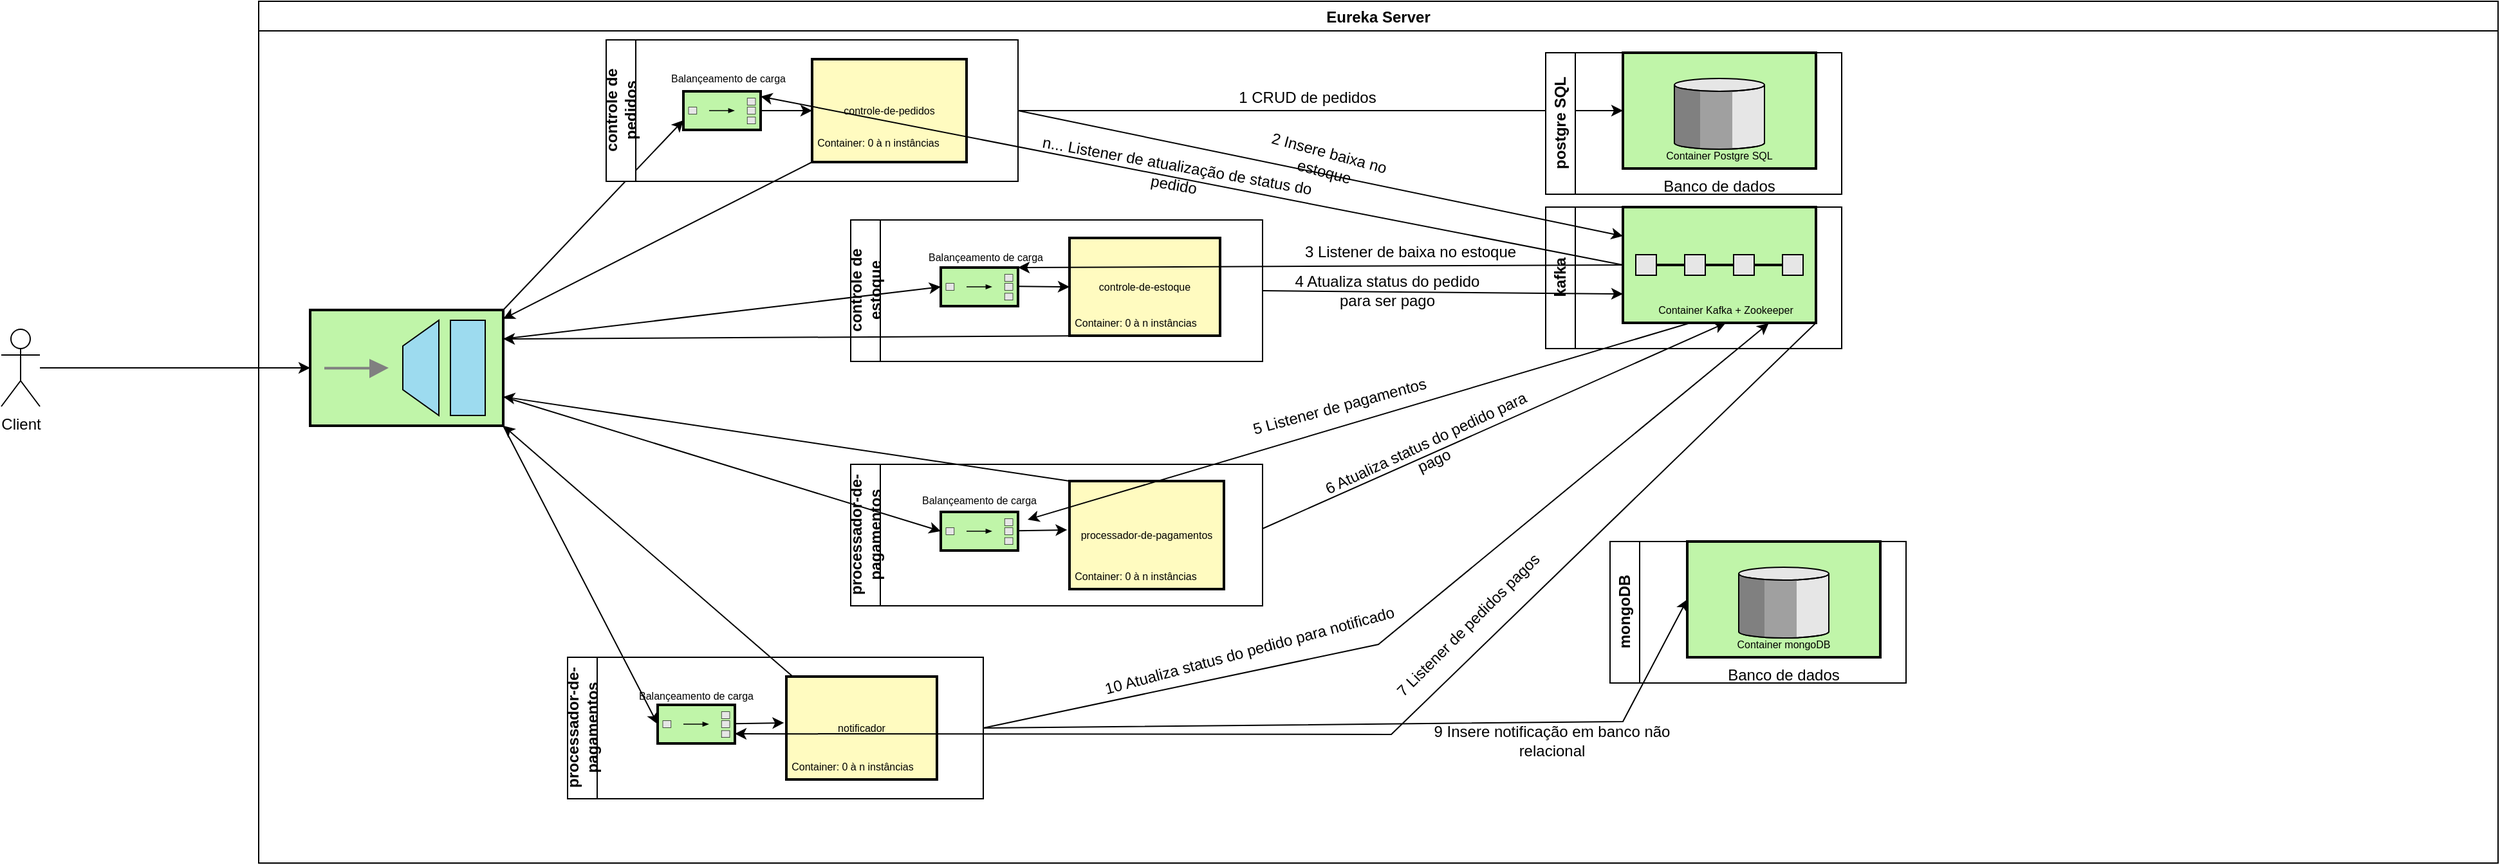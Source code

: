 <mxfile version="20.8.16" type="device"><diagram name="Page-1" id="74b105a0-9070-1c63-61bc-23e55f88626e"><mxGraphModel dx="1687" dy="832" grid="1" gridSize="10" guides="1" tooltips="1" connect="1" arrows="1" fold="1" page="1" pageScale="1.5" pageWidth="1169" pageHeight="826" background="none" math="0" shadow="0"><root><mxCell id="0" style=";html=1;"/><mxCell id="1" style=";html=1;" parent="0"/><mxCell id="049bdispaSVr2kF8Xhbl-31" value="Client" style="shape=umlActor;verticalLabelPosition=bottom;verticalAlign=top;html=1;outlineConnect=0;" vertex="1" parent="1"><mxGeometry x="70" y="335" width="30" height="60" as="geometry"/></mxCell><mxCell id="049bdispaSVr2kF8Xhbl-33" value="" style="endArrow=classic;html=1;rounded=0;entryX=0;entryY=0.5;entryDx=0;entryDy=0;entryPerimeter=0;" edge="1" parent="1" source="049bdispaSVr2kF8Xhbl-31" target="049bdispaSVr2kF8Xhbl-43"><mxGeometry width="50" height="50" relative="1" as="geometry"><mxPoint x="70" y="559" as="sourcePoint"/><mxPoint x="286.1" y="559.23" as="targetPoint"/></mxGeometry></mxCell><mxCell id="049bdispaSVr2kF8Xhbl-42" value="Eureka Server" style="swimlane;strokeWidth=1;" vertex="1" parent="1"><mxGeometry x="270" y="80" width="1740" height="670" as="geometry"/></mxCell><mxCell id="049bdispaSVr2kF8Xhbl-43" value="" style="fillColor=#c0f5a9;dashed=0;outlineConnect=0;strokeWidth=2;html=1;align=center;fontSize=8;verticalLabelPosition=bottom;verticalAlign=top;shape=mxgraph.eip.messaging_gateway;" vertex="1" parent="049bdispaSVr2kF8Xhbl-42"><mxGeometry x="40" y="240" width="150" height="90" as="geometry"/></mxCell><mxCell id="049bdispaSVr2kF8Xhbl-47" value="" style="strokeWidth=2;outlineConnect=0;dashed=0;align=center;fontSize=8;fillColor=#c0f5a9;verticalLabelPosition=bottom;verticalAlign=top;shape=mxgraph.eip.splitter;" vertex="1" parent="049bdispaSVr2kF8Xhbl-42"><mxGeometry x="330" y="70" width="60" height="30" as="geometry"/></mxCell><mxCell id="049bdispaSVr2kF8Xhbl-17" value="controle-de-pedidos" style="strokeWidth=2;dashed=0;align=center;fontSize=8;shape=rect;fillColor=#fffbc0;strokeColor=#000000;" vertex="1" parent="049bdispaSVr2kF8Xhbl-42"><mxGeometry x="430" y="45" width="120" height="80" as="geometry"/></mxCell><mxCell id="049bdispaSVr2kF8Xhbl-76" value="" style="endArrow=classic;html=1;rounded=0;fontSize=8;entryX=0;entryY=0.75;entryDx=0;entryDy=0;entryPerimeter=0;exitX=1;exitY=0;exitDx=0;exitDy=0;exitPerimeter=0;" edge="1" parent="049bdispaSVr2kF8Xhbl-42" source="049bdispaSVr2kF8Xhbl-43" target="049bdispaSVr2kF8Xhbl-47"><mxGeometry width="50" height="50" relative="1" as="geometry"><mxPoint x="180" y="200" as="sourcePoint"/><mxPoint x="230" y="150" as="targetPoint"/></mxGeometry></mxCell><mxCell id="049bdispaSVr2kF8Xhbl-77" value="" style="endArrow=classic;html=1;rounded=0;fontSize=8;entryX=0;entryY=0.5;entryDx=0;entryDy=0;exitX=1;exitY=0.5;exitDx=0;exitDy=0;exitPerimeter=0;" edge="1" parent="049bdispaSVr2kF8Xhbl-42" source="049bdispaSVr2kF8Xhbl-47" target="049bdispaSVr2kF8Xhbl-17"><mxGeometry width="50" height="50" relative="1" as="geometry"><mxPoint x="340.0" y="217.5" as="sourcePoint"/><mxPoint x="480.0" y="70" as="targetPoint"/></mxGeometry></mxCell><mxCell id="049bdispaSVr2kF8Xhbl-74" value="Container: 0 à n instâncias" style="text;html=1;strokeColor=none;fillColor=none;align=center;verticalAlign=middle;whiteSpace=wrap;rounded=0;fontSize=8;" vertex="1" parent="049bdispaSVr2kF8Xhbl-42"><mxGeometry x="430" y="100" width="103" height="20" as="geometry"/></mxCell><mxCell id="049bdispaSVr2kF8Xhbl-78" value="" style="endArrow=classic;html=1;rounded=0;fontSize=8;exitX=0;exitY=1;exitDx=0;exitDy=0;" edge="1" parent="049bdispaSVr2kF8Xhbl-42" source="049bdispaSVr2kF8Xhbl-17" target="049bdispaSVr2kF8Xhbl-43"><mxGeometry width="50" height="50" relative="1" as="geometry"><mxPoint x="180" y="260" as="sourcePoint"/><mxPoint x="230" y="210" as="targetPoint"/></mxGeometry></mxCell><mxCell id="049bdispaSVr2kF8Xhbl-79" value="controle de pedidos" style="swimlane;horizontal=0;whiteSpace=wrap;html=1;strokeWidth=1;fontSize=12;" vertex="1" parent="049bdispaSVr2kF8Xhbl-42"><mxGeometry x="270" y="30" width="320" height="110" as="geometry"/></mxCell><mxCell id="049bdispaSVr2kF8Xhbl-165" value="Balançeamento de carga" style="text;html=1;strokeColor=none;fillColor=none;align=center;verticalAlign=middle;whiteSpace=wrap;rounded=0;fontSize=8;" vertex="1" parent="049bdispaSVr2kF8Xhbl-79"><mxGeometry x="20" y="15" width="150" height="30" as="geometry"/></mxCell><mxCell id="049bdispaSVr2kF8Xhbl-80" value="controle de estoque" style="swimlane;horizontal=0;whiteSpace=wrap;html=1;strokeWidth=1;fontSize=12;" vertex="1" parent="049bdispaSVr2kF8Xhbl-42"><mxGeometry x="460" y="170" width="320" height="110" as="geometry"/></mxCell><mxCell id="049bdispaSVr2kF8Xhbl-45" value="" style="strokeWidth=2;outlineConnect=0;dashed=0;align=center;fontSize=8;fillColor=#c0f5a9;verticalLabelPosition=bottom;verticalAlign=top;shape=mxgraph.eip.splitter;" vertex="1" parent="049bdispaSVr2kF8Xhbl-80"><mxGeometry x="70" y="37" width="60" height="30" as="geometry"/></mxCell><mxCell id="049bdispaSVr2kF8Xhbl-16" value="controle-de-estoque" style="strokeWidth=2;dashed=0;align=center;fontSize=8;shape=rect;fillColor=#fffbc0;strokeColor=#000000;" vertex="1" parent="049bdispaSVr2kF8Xhbl-80"><mxGeometry x="170" y="14" width="117" height="76" as="geometry"/></mxCell><mxCell id="049bdispaSVr2kF8Xhbl-81" value="" style="endArrow=classic;html=1;rounded=0;fontSize=8;exitX=1;exitY=0.5;exitDx=0;exitDy=0;exitPerimeter=0;" edge="1" parent="049bdispaSVr2kF8Xhbl-80"><mxGeometry width="50" height="50" relative="1" as="geometry"><mxPoint x="130.0" y="51.66" as="sourcePoint"/><mxPoint x="170" y="52" as="targetPoint"/></mxGeometry></mxCell><mxCell id="049bdispaSVr2kF8Xhbl-75" value="Container: 0 à n instâncias" style="text;html=1;strokeColor=none;fillColor=none;align=center;verticalAlign=middle;whiteSpace=wrap;rounded=0;fontSize=8;" vertex="1" parent="049bdispaSVr2kF8Xhbl-80"><mxGeometry x="170" y="70" width="103" height="20" as="geometry"/></mxCell><mxCell id="049bdispaSVr2kF8Xhbl-158" value="Balançeamento de carga" style="text;html=1;strokeColor=none;fillColor=none;align=center;verticalAlign=middle;whiteSpace=wrap;rounded=0;fontSize=8;" vertex="1" parent="049bdispaSVr2kF8Xhbl-80"><mxGeometry x="30" y="14" width="150" height="30" as="geometry"/></mxCell><mxCell id="049bdispaSVr2kF8Xhbl-82" value="" style="endArrow=classic;html=1;rounded=0;fontSize=8;exitX=1;exitY=0.25;exitDx=0;exitDy=0;exitPerimeter=0;entryX=0;entryY=0.5;entryDx=0;entryDy=0;entryPerimeter=0;" edge="1" parent="049bdispaSVr2kF8Xhbl-42" source="049bdispaSVr2kF8Xhbl-43" target="049bdispaSVr2kF8Xhbl-45"><mxGeometry width="50" height="50" relative="1" as="geometry"><mxPoint x="380" y="240" as="sourcePoint"/><mxPoint x="430" y="190" as="targetPoint"/></mxGeometry></mxCell><mxCell id="049bdispaSVr2kF8Xhbl-83" value="" style="endArrow=classic;html=1;rounded=0;fontSize=8;exitX=0.25;exitY=1;exitDx=0;exitDy=0;entryX=1;entryY=0.25;entryDx=0;entryDy=0;entryPerimeter=0;" edge="1" parent="049bdispaSVr2kF8Xhbl-42" source="049bdispaSVr2kF8Xhbl-75" target="049bdispaSVr2kF8Xhbl-43"><mxGeometry width="50" height="50" relative="1" as="geometry"><mxPoint x="380" y="240" as="sourcePoint"/><mxPoint x="430" y="190" as="targetPoint"/></mxGeometry></mxCell><mxCell id="049bdispaSVr2kF8Xhbl-84" value="processador-de-pagamentos" style="swimlane;horizontal=0;whiteSpace=wrap;html=1;strokeWidth=1;fontSize=12;" vertex="1" parent="049bdispaSVr2kF8Xhbl-42"><mxGeometry x="460" y="360" width="320" height="110" as="geometry"/></mxCell><mxCell id="049bdispaSVr2kF8Xhbl-85" value="" style="strokeWidth=2;outlineConnect=0;dashed=0;align=center;fontSize=8;fillColor=#c0f5a9;verticalLabelPosition=bottom;verticalAlign=top;shape=mxgraph.eip.splitter;" vertex="1" parent="049bdispaSVr2kF8Xhbl-84"><mxGeometry x="70" y="37" width="60" height="30" as="geometry"/></mxCell><mxCell id="049bdispaSVr2kF8Xhbl-87" value="" style="endArrow=classic;html=1;rounded=0;fontSize=8;exitX=1;exitY=0.5;exitDx=0;exitDy=0;exitPerimeter=0;entryX=-0.015;entryY=0.452;entryDx=0;entryDy=0;entryPerimeter=0;" edge="1" parent="049bdispaSVr2kF8Xhbl-84" target="049bdispaSVr2kF8Xhbl-18"><mxGeometry width="50" height="50" relative="1" as="geometry"><mxPoint x="130.0" y="51.66" as="sourcePoint"/><mxPoint x="170" y="52" as="targetPoint"/></mxGeometry></mxCell><mxCell id="049bdispaSVr2kF8Xhbl-18" value="processador-de-pagamentos" style="strokeWidth=2;dashed=0;align=center;fontSize=8;shape=rect;fillColor=#fffbc0;strokeColor=#000000;" vertex="1" parent="049bdispaSVr2kF8Xhbl-84"><mxGeometry x="170" y="13" width="120" height="84" as="geometry"/></mxCell><mxCell id="049bdispaSVr2kF8Xhbl-60" value="Container: 0 à n instâncias" style="text;html=1;strokeColor=none;fillColor=none;align=center;verticalAlign=middle;whiteSpace=wrap;rounded=0;fontSize=8;" vertex="1" parent="049bdispaSVr2kF8Xhbl-84"><mxGeometry x="170" y="77" width="103" height="20" as="geometry"/></mxCell><mxCell id="049bdispaSVr2kF8Xhbl-125" value="Balançeamento de carga" style="text;html=1;strokeColor=none;fillColor=none;align=center;verticalAlign=middle;whiteSpace=wrap;rounded=0;fontSize=8;" vertex="1" parent="049bdispaSVr2kF8Xhbl-84"><mxGeometry x="25" y="13" width="150" height="30" as="geometry"/></mxCell><mxCell id="049bdispaSVr2kF8Xhbl-88" value="" style="endArrow=classic;html=1;rounded=0;fontSize=8;entryX=0;entryY=0.5;entryDx=0;entryDy=0;entryPerimeter=0;exitX=1;exitY=0.75;exitDx=0;exitDy=0;exitPerimeter=0;" edge="1" parent="049bdispaSVr2kF8Xhbl-42" source="049bdispaSVr2kF8Xhbl-43" target="049bdispaSVr2kF8Xhbl-85"><mxGeometry width="50" height="50" relative="1" as="geometry"><mxPoint x="220" y="320" as="sourcePoint"/><mxPoint x="430" y="320" as="targetPoint"/></mxGeometry></mxCell><mxCell id="049bdispaSVr2kF8Xhbl-89" value="" style="endArrow=classic;html=1;rounded=0;fontSize=8;exitX=0;exitY=0;exitDx=0;exitDy=0;entryX=1;entryY=0.75;entryDx=0;entryDy=0;entryPerimeter=0;" edge="1" parent="049bdispaSVr2kF8Xhbl-42" source="049bdispaSVr2kF8Xhbl-18" target="049bdispaSVr2kF8Xhbl-43"><mxGeometry width="50" height="50" relative="1" as="geometry"><mxPoint x="380" y="370" as="sourcePoint"/><mxPoint x="430" y="320" as="targetPoint"/></mxGeometry></mxCell><mxCell id="049bdispaSVr2kF8Xhbl-90" value="processador-de-pagamentos" style="swimlane;horizontal=0;whiteSpace=wrap;html=1;strokeWidth=1;fontSize=12;" vertex="1" parent="049bdispaSVr2kF8Xhbl-42"><mxGeometry x="240" y="510" width="323" height="110" as="geometry"/></mxCell><mxCell id="049bdispaSVr2kF8Xhbl-91" value="" style="strokeWidth=2;outlineConnect=0;dashed=0;align=center;fontSize=8;fillColor=#c0f5a9;verticalLabelPosition=bottom;verticalAlign=top;shape=mxgraph.eip.splitter;" vertex="1" parent="049bdispaSVr2kF8Xhbl-90"><mxGeometry x="70" y="37" width="60" height="30" as="geometry"/></mxCell><mxCell id="049bdispaSVr2kF8Xhbl-92" value="" style="endArrow=classic;html=1;rounded=0;fontSize=8;exitX=1;exitY=0.5;exitDx=0;exitDy=0;exitPerimeter=0;entryX=-0.015;entryY=0.452;entryDx=0;entryDy=0;entryPerimeter=0;" edge="1" parent="049bdispaSVr2kF8Xhbl-90"><mxGeometry width="50" height="50" relative="1" as="geometry"><mxPoint x="130.0" y="51.66" as="sourcePoint"/><mxPoint x="168.2" y="50.968" as="targetPoint"/></mxGeometry></mxCell><mxCell id="049bdispaSVr2kF8Xhbl-21" value="notificador" style="strokeWidth=2;dashed=0;align=center;fontSize=8;shape=rect;fillColor=#fffbc0;strokeColor=#000000;" vertex="1" parent="049bdispaSVr2kF8Xhbl-90"><mxGeometry x="170" y="15" width="117" height="80" as="geometry"/></mxCell><mxCell id="049bdispaSVr2kF8Xhbl-72" value="Container: 0 à n instâncias" style="text;html=1;strokeColor=none;fillColor=none;align=center;verticalAlign=middle;whiteSpace=wrap;rounded=0;fontSize=8;" vertex="1" parent="049bdispaSVr2kF8Xhbl-90"><mxGeometry x="170" y="75" width="103" height="20" as="geometry"/></mxCell><mxCell id="049bdispaSVr2kF8Xhbl-49" value="Balançeamento de carga" style="text;html=1;strokeColor=none;fillColor=none;align=center;verticalAlign=middle;whiteSpace=wrap;rounded=0;fontSize=8;" vertex="1" parent="049bdispaSVr2kF8Xhbl-90"><mxGeometry x="25" y="15" width="150" height="30" as="geometry"/></mxCell><mxCell id="049bdispaSVr2kF8Xhbl-166" value="" style="endArrow=classic;html=1;rounded=0;fontSize=8;exitX=1;exitY=1;exitDx=0;exitDy=0;exitPerimeter=0;entryX=0;entryY=0.5;entryDx=0;entryDy=0;entryPerimeter=0;" edge="1" parent="049bdispaSVr2kF8Xhbl-42" source="049bdispaSVr2kF8Xhbl-43" target="049bdispaSVr2kF8Xhbl-91"><mxGeometry width="50" height="50" relative="1" as="geometry"><mxPoint x="380" y="430" as="sourcePoint"/><mxPoint x="430" y="380" as="targetPoint"/></mxGeometry></mxCell><mxCell id="049bdispaSVr2kF8Xhbl-167" value="" style="endArrow=classic;html=1;rounded=0;fontSize=8;exitX=1;exitY=0;exitDx=0;exitDy=0;entryX=1;entryY=1;entryDx=0;entryDy=0;entryPerimeter=0;" edge="1" parent="049bdispaSVr2kF8Xhbl-42" source="049bdispaSVr2kF8Xhbl-49" target="049bdispaSVr2kF8Xhbl-43"><mxGeometry width="50" height="50" relative="1" as="geometry"><mxPoint x="380" y="430" as="sourcePoint"/><mxPoint x="430" y="380" as="targetPoint"/></mxGeometry></mxCell><mxCell id="049bdispaSVr2kF8Xhbl-194" value="" style="endArrow=classic;html=1;rounded=0;fontSize=8;exitX=1;exitY=0.5;exitDx=0;exitDy=0;entryX=0;entryY=0.5;entryDx=0;entryDy=0;entryPerimeter=0;" edge="1" parent="049bdispaSVr2kF8Xhbl-42" source="049bdispaSVr2kF8Xhbl-79" target="10b056a9c633e61c-15"><mxGeometry width="50" height="50" relative="1" as="geometry"><mxPoint x="560" y="350" as="sourcePoint"/><mxPoint x="610" y="300" as="targetPoint"/></mxGeometry></mxCell><mxCell id="049bdispaSVr2kF8Xhbl-169" value="kafka" style="swimlane;horizontal=0;whiteSpace=wrap;html=1;strokeWidth=1;fontSize=12;" vertex="1" parent="049bdispaSVr2kF8Xhbl-42"><mxGeometry x="1000" y="160" width="230" height="110" as="geometry"/></mxCell><mxCell id="049bdispaSVr2kF8Xhbl-182" value="" style="strokeWidth=2;outlineConnect=0;dashed=0;align=center;fontSize=8;fillColor=#c0f5a9;verticalLabelPosition=bottom;verticalAlign=top;shape=mxgraph.eip.routing_slip;" vertex="1" parent="049bdispaSVr2kF8Xhbl-169"><mxGeometry x="60" width="150" height="90" as="geometry"/></mxCell><mxCell id="049bdispaSVr2kF8Xhbl-173" value="Container Kafka + Zookeeper" style="text;html=1;strokeColor=none;fillColor=none;align=center;verticalAlign=middle;whiteSpace=wrap;rounded=0;fontSize=8;" vertex="1" parent="049bdispaSVr2kF8Xhbl-169"><mxGeometry x="85" y="70" width="110" height="20" as="geometry"/></mxCell><mxCell id="049bdispaSVr2kF8Xhbl-183" value="postgre&amp;nbsp;SQL" style="swimlane;horizontal=0;whiteSpace=wrap;html=1;strokeWidth=1;fontSize=12;" vertex="1" parent="049bdispaSVr2kF8Xhbl-42"><mxGeometry x="1000" y="40" width="230" height="110" as="geometry"/></mxCell><mxCell id="10b056a9c633e61c-15" value="Banco de dados" style="strokeWidth=2;dashed=0;align=center;fontSize=12;verticalLabelPosition=bottom;verticalAlign=top;shape=mxgraph.eip.message_store;fillColor=#c0f5a9" parent="049bdispaSVr2kF8Xhbl-183" vertex="1"><mxGeometry x="60" width="150" height="90" as="geometry"/></mxCell><mxCell id="049bdispaSVr2kF8Xhbl-185" value="Container Postgre SQL" style="text;html=1;strokeColor=none;fillColor=none;align=center;verticalAlign=middle;whiteSpace=wrap;rounded=0;fontSize=8;" vertex="1" parent="049bdispaSVr2kF8Xhbl-183"><mxGeometry x="80" y="70" width="110" height="20" as="geometry"/></mxCell><mxCell id="049bdispaSVr2kF8Xhbl-195" value="" style="endArrow=classic;html=1;rounded=0;fontSize=8;exitX=1;exitY=0.5;exitDx=0;exitDy=0;entryX=0;entryY=0.25;entryDx=0;entryDy=0;entryPerimeter=0;" edge="1" parent="049bdispaSVr2kF8Xhbl-42" source="049bdispaSVr2kF8Xhbl-79" target="049bdispaSVr2kF8Xhbl-182"><mxGeometry width="50" height="50" relative="1" as="geometry"><mxPoint x="560" y="350" as="sourcePoint"/><mxPoint x="610" y="300" as="targetPoint"/></mxGeometry></mxCell><mxCell id="049bdispaSVr2kF8Xhbl-196" value="" style="endArrow=classic;html=1;rounded=0;fontSize=8;exitX=0;exitY=0.5;exitDx=0;exitDy=0;exitPerimeter=0;entryX=1;entryY=0;entryDx=0;entryDy=0;entryPerimeter=0;" edge="1" parent="049bdispaSVr2kF8Xhbl-42" source="049bdispaSVr2kF8Xhbl-182" target="049bdispaSVr2kF8Xhbl-45"><mxGeometry width="50" height="50" relative="1" as="geometry"><mxPoint x="560" y="350" as="sourcePoint"/><mxPoint x="810" y="260" as="targetPoint"/></mxGeometry></mxCell><mxCell id="049bdispaSVr2kF8Xhbl-204" value="1 CRUD de pedidos" style="text;html=1;strokeColor=none;fillColor=none;align=center;verticalAlign=middle;whiteSpace=wrap;rounded=0;fontSize=12;" vertex="1" parent="049bdispaSVr2kF8Xhbl-42"><mxGeometry x="740" y="60" width="150" height="30" as="geometry"/></mxCell><mxCell id="049bdispaSVr2kF8Xhbl-205" value="2 Insere baixa no estoque" style="text;html=1;strokeColor=none;fillColor=none;align=center;verticalAlign=middle;whiteSpace=wrap;rounded=0;fontSize=12;rotation=15;" vertex="1" parent="049bdispaSVr2kF8Xhbl-42"><mxGeometry x="760" y="110" width="140" height="30" as="geometry"/></mxCell><mxCell id="049bdispaSVr2kF8Xhbl-208" value="3 Listener de baixa no estoque" style="text;html=1;strokeColor=none;fillColor=none;align=center;verticalAlign=middle;whiteSpace=wrap;rounded=0;fontSize=12;" vertex="1" parent="049bdispaSVr2kF8Xhbl-42"><mxGeometry x="810" y="180" width="170" height="30" as="geometry"/></mxCell><mxCell id="049bdispaSVr2kF8Xhbl-209" value="" style="endArrow=classic;html=1;rounded=0;fontSize=12;exitX=0.25;exitY=1;exitDx=0;exitDy=0;entryX=0.75;entryY=1;entryDx=0;entryDy=0;" edge="1" parent="049bdispaSVr2kF8Xhbl-42" source="049bdispaSVr2kF8Xhbl-173" target="049bdispaSVr2kF8Xhbl-125"><mxGeometry width="50" height="50" relative="1" as="geometry"><mxPoint x="610" y="370" as="sourcePoint"/><mxPoint x="660" y="320" as="targetPoint"/></mxGeometry></mxCell><mxCell id="049bdispaSVr2kF8Xhbl-210" value="5 Listener de pagamentos" style="text;html=1;strokeColor=none;fillColor=none;align=center;verticalAlign=middle;whiteSpace=wrap;rounded=0;fontSize=12;rotation=-15;" vertex="1" parent="049bdispaSVr2kF8Xhbl-42"><mxGeometry x="760" y="300" width="160" height="30" as="geometry"/></mxCell><mxCell id="049bdispaSVr2kF8Xhbl-211" value="" style="endArrow=classic;html=1;rounded=0;fontSize=8;exitX=1;exitY=0.5;exitDx=0;exitDy=0;entryX=0.5;entryY=1;entryDx=0;entryDy=0;" edge="1" parent="049bdispaSVr2kF8Xhbl-42" target="049bdispaSVr2kF8Xhbl-173"><mxGeometry width="50" height="50" relative="1" as="geometry"><mxPoint x="780" y="410" as="sourcePoint"/><mxPoint x="1250" y="410" as="targetPoint"/></mxGeometry></mxCell><mxCell id="049bdispaSVr2kF8Xhbl-212" value="6 Atualiza status do pedido para pago" style="text;html=1;strokeColor=none;fillColor=none;align=center;verticalAlign=middle;whiteSpace=wrap;rounded=0;fontSize=12;rotation=-25;" vertex="1" parent="049bdispaSVr2kF8Xhbl-42"><mxGeometry x="810" y="340" width="200" height="20" as="geometry"/></mxCell><mxCell id="049bdispaSVr2kF8Xhbl-213" value="" style="endArrow=classic;html=1;rounded=0;fontSize=12;exitX=0;exitY=0.5;exitDx=0;exitDy=0;exitPerimeter=0;entryX=0.667;entryY=0.967;entryDx=0;entryDy=0;entryPerimeter=0;" edge="1" parent="049bdispaSVr2kF8Xhbl-42" source="049bdispaSVr2kF8Xhbl-182" target="049bdispaSVr2kF8Xhbl-165"><mxGeometry width="50" height="50" relative="1" as="geometry"><mxPoint x="560" y="240" as="sourcePoint"/><mxPoint x="610" y="190" as="targetPoint"/></mxGeometry></mxCell><mxCell id="049bdispaSVr2kF8Xhbl-214" value="n... Listener de atualização de status do pedido" style="text;html=1;strokeColor=none;fillColor=none;align=center;verticalAlign=middle;whiteSpace=wrap;rounded=0;fontSize=12;rotation=10;" vertex="1" parent="049bdispaSVr2kF8Xhbl-42"><mxGeometry x="590" y="120" width="245" height="30" as="geometry"/></mxCell><mxCell id="049bdispaSVr2kF8Xhbl-227" value="4 Atualiza status do pedido para ser pago" style="text;html=1;strokeColor=none;fillColor=none;align=center;verticalAlign=middle;whiteSpace=wrap;rounded=0;fontSize=12;" vertex="1" parent="049bdispaSVr2kF8Xhbl-42"><mxGeometry x="797.32" y="210" width="160" height="30" as="geometry"/></mxCell><mxCell id="049bdispaSVr2kF8Xhbl-228" value="" style="endArrow=classic;html=1;rounded=0;fontSize=12;exitX=1;exitY=1;exitDx=0;exitDy=0;exitPerimeter=0;entryX=1;entryY=0.75;entryDx=0;entryDy=0;entryPerimeter=0;" edge="1" parent="049bdispaSVr2kF8Xhbl-42" source="049bdispaSVr2kF8Xhbl-182" target="049bdispaSVr2kF8Xhbl-91"><mxGeometry width="50" height="50" relative="1" as="geometry"><mxPoint x="810" y="380" as="sourcePoint"/><mxPoint x="860" y="330" as="targetPoint"/><Array as="points"><mxPoint x="880" y="570"/></Array></mxGeometry></mxCell><mxCell id="049bdispaSVr2kF8Xhbl-230" value="7 Listener de pedidos pagos" style="text;html=1;strokeColor=none;fillColor=none;align=center;verticalAlign=middle;whiteSpace=wrap;rounded=0;fontSize=12;rotation=-45;" vertex="1" parent="049bdispaSVr2kF8Xhbl-42"><mxGeometry x="860" y="470" width="160" height="30" as="geometry"/></mxCell><mxCell id="049bdispaSVr2kF8Xhbl-232" value="" style="endArrow=classic;html=1;rounded=0;fontSize=12;exitX=1;exitY=0.5;exitDx=0;exitDy=0;entryX=0.803;entryY=1.017;entryDx=0;entryDy=0;entryPerimeter=0;" edge="1" parent="049bdispaSVr2kF8Xhbl-42" source="049bdispaSVr2kF8Xhbl-90" target="049bdispaSVr2kF8Xhbl-173"><mxGeometry width="50" height="50" relative="1" as="geometry"><mxPoint x="810" y="380" as="sourcePoint"/><mxPoint x="860" y="330" as="targetPoint"/><Array as="points"><mxPoint x="870" y="500"/></Array></mxGeometry></mxCell><mxCell id="049bdispaSVr2kF8Xhbl-233" value="10 Atualiza status do pedido para notificado" style="text;html=1;strokeColor=none;fillColor=none;align=center;verticalAlign=middle;whiteSpace=wrap;rounded=0;fontSize=12;rotation=-15;" vertex="1" parent="049bdispaSVr2kF8Xhbl-42"><mxGeometry x="650" y="490" width="240" height="30" as="geometry"/></mxCell><mxCell id="049bdispaSVr2kF8Xhbl-234" value="" style="endArrow=classic;html=1;rounded=0;fontSize=12;exitX=1;exitY=0.5;exitDx=0;exitDy=0;entryX=0;entryY=0.5;entryDx=0;entryDy=0;entryPerimeter=0;" edge="1" parent="049bdispaSVr2kF8Xhbl-42" source="049bdispaSVr2kF8Xhbl-90" target="049bdispaSVr2kF8Xhbl-191"><mxGeometry width="50" height="50" relative="1" as="geometry"><mxPoint x="670" y="660" as="sourcePoint"/><mxPoint x="980" y="550" as="targetPoint"/><Array as="points"><mxPoint x="1060" y="560"/></Array></mxGeometry></mxCell><mxCell id="049bdispaSVr2kF8Xhbl-235" value="9 Insere notificação em banco não relacional" style="text;html=1;strokeColor=none;fillColor=none;align=center;verticalAlign=middle;whiteSpace=wrap;rounded=0;fontSize=12;rotation=0;" vertex="1" parent="049bdispaSVr2kF8Xhbl-42"><mxGeometry x="890" y="560" width="230" height="30" as="geometry"/></mxCell><mxCell id="049bdispaSVr2kF8Xhbl-224" value="" style="endArrow=classic;html=1;rounded=0;fontSize=12;exitX=1;exitY=0.5;exitDx=0;exitDy=0;entryX=0;entryY=0.75;entryDx=0;entryDy=0;entryPerimeter=0;" edge="1" parent="049bdispaSVr2kF8Xhbl-42" source="049bdispaSVr2kF8Xhbl-80" target="049bdispaSVr2kF8Xhbl-182"><mxGeometry width="50" height="50" relative="1" as="geometry"><mxPoint x="910" y="250" as="sourcePoint"/><mxPoint x="1040" y="230" as="targetPoint"/></mxGeometry></mxCell><mxCell id="049bdispaSVr2kF8Xhbl-186" value="mongoDB" style="swimlane;horizontal=0;whiteSpace=wrap;html=1;strokeWidth=1;fontSize=12;" vertex="1" parent="049bdispaSVr2kF8Xhbl-42"><mxGeometry x="1050" y="420" width="230" height="110" as="geometry"/></mxCell><mxCell id="049bdispaSVr2kF8Xhbl-191" value="Banco de dados" style="strokeWidth=2;dashed=0;align=center;fontSize=12;verticalLabelPosition=bottom;verticalAlign=top;shape=mxgraph.eip.message_store;fillColor=#c0f5a9" vertex="1" parent="049bdispaSVr2kF8Xhbl-186"><mxGeometry x="60" width="150" height="90" as="geometry"/></mxCell><mxCell id="049bdispaSVr2kF8Xhbl-192" value="Container mongoDB" style="text;html=1;strokeColor=none;fillColor=none;align=center;verticalAlign=middle;whiteSpace=wrap;rounded=0;fontSize=8;" vertex="1" parent="049bdispaSVr2kF8Xhbl-186"><mxGeometry x="80" y="70" width="110" height="20" as="geometry"/></mxCell></root></mxGraphModel></diagram></mxfile>